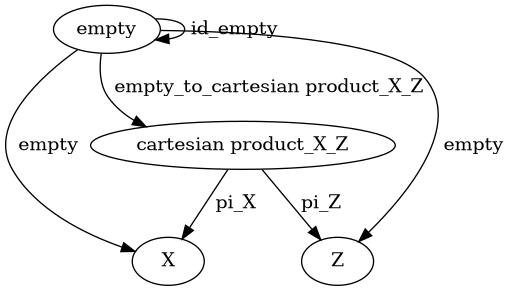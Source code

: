 @startuml
digraph Diagram {
  "X";
  "Z";
  "empty";
  "cartesian product_X_Z"->"X" [label=" pi_X"];
  "cartesian product_X_Z"->"Z" [label=" pi_Z"];
  "empty"->"X" [label=" empty"];
  "empty"->"Z" [label=" empty"];
  "empty"->"cartesian product_X_Z" [label=" empty_to_cartesian product_X_Z"];
  "empty"->"empty" [label=" id_empty"];
}
@enduml
